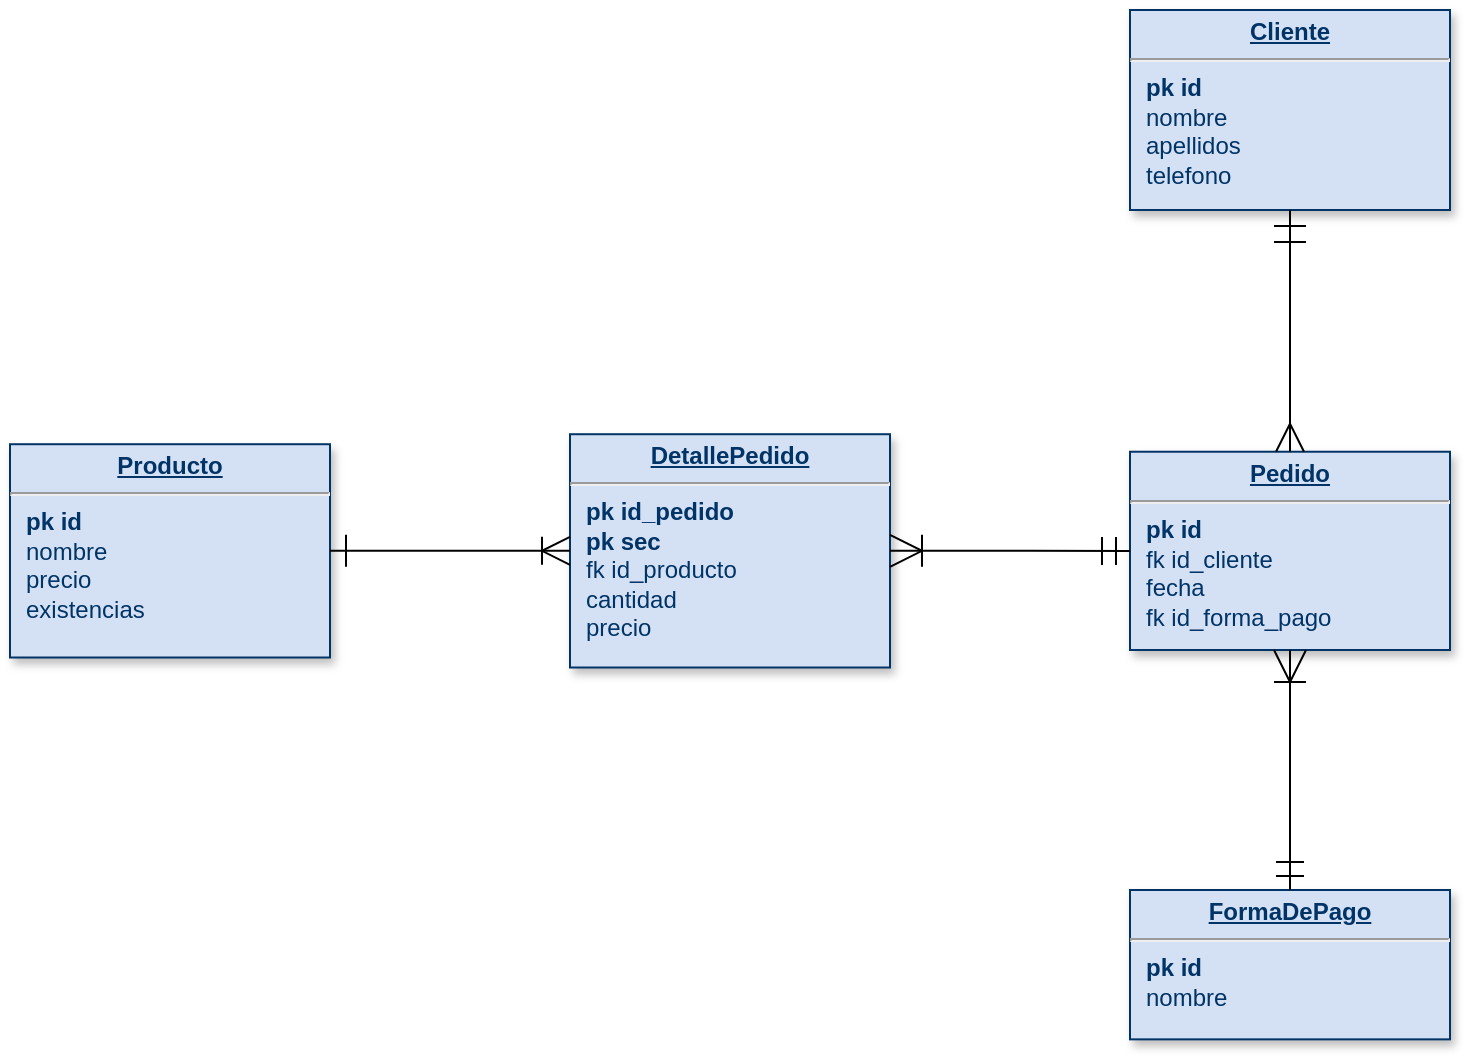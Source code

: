 <mxfile version="18.1.1" type="device"><diagram name="Page-1" id="efa7a0a1-bf9b-a30e-e6df-94a7791c09e9"><mxGraphModel dx="1952" dy="728" grid="1" gridSize="10" guides="1" tooltips="1" connect="1" arrows="1" fold="1" page="1" pageScale="1" pageWidth="826" pageHeight="1169" background="none" math="0" shadow="0"><root><mxCell id="0"/><mxCell id="1" parent="0"/><mxCell id="19" value="&lt;p style=&quot;margin: 0px; margin-top: 4px; text-align: center; text-decoration: underline;&quot;&gt;&lt;strong&gt;Cliente&lt;/strong&gt;&lt;/p&gt;&lt;hr&gt;&lt;p style=&quot;margin: 0px; margin-left: 8px;&quot;&gt;&lt;b&gt;pk id&lt;/b&gt;&lt;/p&gt;&lt;p style=&quot;margin: 0px; margin-left: 8px;&quot;&gt;nombre&lt;/p&gt;&lt;p style=&quot;margin: 0px; margin-left: 8px;&quot;&gt;apellidos&lt;/p&gt;&lt;p style=&quot;margin: 0px; margin-left: 8px;&quot;&gt;telefono&lt;/p&gt;" style="verticalAlign=top;align=left;overflow=fill;fontSize=12;fontFamily=Helvetica;html=1;strokeColor=#003366;shadow=1;fillColor=#D4E1F5;fontColor=#003366" parent="1" vertex="1"><mxGeometry x="-240" y="10" width="160" height="100" as="geometry"/></mxCell><mxCell id="20" value="&lt;p style=&quot;margin: 0px; margin-top: 4px; text-align: center; text-decoration: underline;&quot;&gt;&lt;strong&gt;Pedido&lt;/strong&gt;&lt;/p&gt;&lt;hr&gt;&lt;p style=&quot;margin: 0px; margin-left: 8px;&quot;&gt;&lt;b&gt;pk id&lt;/b&gt;&lt;/p&gt;&lt;p style=&quot;margin: 0px; margin-left: 8px;&quot;&gt;fk id_cliente&lt;/p&gt;&lt;p style=&quot;margin: 0px; margin-left: 8px;&quot;&gt;fecha&lt;/p&gt;&lt;p style=&quot;margin: 0px; margin-left: 8px;&quot;&gt;fk id_forma_pago&lt;/p&gt;" style="verticalAlign=top;align=left;overflow=fill;fontSize=12;fontFamily=Helvetica;html=1;strokeColor=#003366;shadow=1;fillColor=#D4E1F5;fontColor=#003366" parent="1" vertex="1"><mxGeometry x="-240" y="230.86" width="160" height="99.14" as="geometry"/></mxCell><mxCell id="21" value="&lt;p style=&quot;margin: 0px; margin-top: 4px; text-align: center; text-decoration: underline;&quot;&gt;&lt;strong&gt;DetallePedido&lt;/strong&gt;&lt;/p&gt;&lt;hr&gt;&lt;p style=&quot;margin: 0px; margin-left: 8px;&quot;&gt;&lt;b&gt;pk id_pedido&lt;/b&gt;&lt;/p&gt;&lt;p style=&quot;margin: 0px; margin-left: 8px;&quot;&gt;&lt;b&gt;pk sec&lt;/b&gt;&lt;/p&gt;&lt;p style=&quot;margin: 0px; margin-left: 8px;&quot;&gt;fk id_producto&lt;/p&gt;&lt;p style=&quot;margin: 0px; margin-left: 8px;&quot;&gt;cantidad&lt;/p&gt;&lt;p style=&quot;margin: 0px; margin-left: 8px;&quot;&gt;precio&lt;/p&gt;" style="verticalAlign=top;align=left;overflow=fill;fontSize=12;fontFamily=Helvetica;html=1;strokeColor=#003366;shadow=1;fillColor=#D4E1F5;fontColor=#003366" parent="1" vertex="1"><mxGeometry x="-520" y="222.11" width="160" height="116.64" as="geometry"/></mxCell><mxCell id="24" value="&lt;p style=&quot;margin: 0px; margin-top: 4px; text-align: center; text-decoration: underline;&quot;&gt;&lt;strong&gt;FormaDePago&lt;/strong&gt;&lt;/p&gt;&lt;hr&gt;&lt;p style=&quot;margin: 0px; margin-left: 8px;&quot;&gt;&lt;b&gt;pk id&lt;/b&gt;&lt;/p&gt;&lt;p style=&quot;margin: 0px; margin-left: 8px;&quot;&gt;nombre&lt;/p&gt;" style="verticalAlign=top;align=left;overflow=fill;fontSize=12;fontFamily=Helvetica;html=1;strokeColor=#003366;shadow=1;fillColor=#D4E1F5;fontColor=#003366" parent="1" vertex="1"><mxGeometry x="-240" y="450" width="160" height="74.68" as="geometry"/></mxCell><mxCell id="25" value="&lt;p style=&quot;margin: 0px; margin-top: 4px; text-align: center; text-decoration: underline;&quot;&gt;&lt;strong&gt;Producto&lt;/strong&gt;&lt;/p&gt;&lt;hr&gt;&lt;p style=&quot;margin: 0px; margin-left: 8px;&quot;&gt;&lt;b&gt;pk id&lt;/b&gt;&lt;/p&gt;&lt;p style=&quot;margin: 0px; margin-left: 8px;&quot;&gt;nombre&lt;/p&gt;&lt;p style=&quot;margin: 0px; margin-left: 8px;&quot;&gt;precio&lt;/p&gt;&lt;p style=&quot;margin: 0px; margin-left: 8px;&quot;&gt;existencias&lt;/p&gt;" style="verticalAlign=top;align=left;overflow=fill;fontSize=12;fontFamily=Helvetica;html=1;strokeColor=#003366;shadow=1;fillColor=#D4E1F5;fontColor=#003366" parent="1" vertex="1"><mxGeometry x="-800" y="227.11" width="160" height="106.64" as="geometry"/></mxCell><mxCell id="36" value="" style="endArrow=ERmany;endSize=12;startArrow=ERmandOne;startSize=14;startFill=0;edgeStyle=orthogonalEdgeStyle;endFill=0;" parent="1" source="19" target="20" edge="1"><mxGeometry x="-520" y="88.36" as="geometry"><mxPoint x="-520" y="88.36" as="sourcePoint"/><mxPoint x="-360" y="88.36" as="targetPoint"/></mxGeometry></mxCell><mxCell id="87" value="" style="endArrow=ERmandOne;endSize=12;startArrow=ERoneToMany;startSize=14;startFill=0;edgeStyle=orthogonalEdgeStyle;endFill=0;" parent="1" source="20" target="24" edge="1"><mxGeometry x="-0.64" y="128.36" as="geometry"><mxPoint x="-0.64" y="128.36" as="sourcePoint"/><mxPoint x="159.36" y="128.36" as="targetPoint"/></mxGeometry></mxCell><mxCell id="90" value="" style="endArrow=ERoneToMany;endSize=12;startArrow=ERone;startSize=14;startFill=0;edgeStyle=orthogonalEdgeStyle;endFill=0;" parent="1" source="25" target="21" edge="1"><mxGeometry x="100" y="268.36" as="geometry"><mxPoint x="100" y="268.36" as="sourcePoint"/><mxPoint x="260" y="268.36" as="targetPoint"/></mxGeometry></mxCell><mxCell id="103" value="" style="endArrow=ERmandOne;endSize=12;startArrow=ERoneToMany;startSize=14;startFill=0;edgeStyle=orthogonalEdgeStyle;align=left;verticalAlign=bottom;endFill=0;" parent="1" source="21" target="20" edge="1"><mxGeometry x="-0.818" y="5.0" relative="1" as="geometry"><mxPoint x="-440" y="438.36" as="sourcePoint"/><mxPoint x="-280" y="438.36" as="targetPoint"/><mxPoint as="offset"/></mxGeometry></mxCell></root></mxGraphModel></diagram></mxfile>